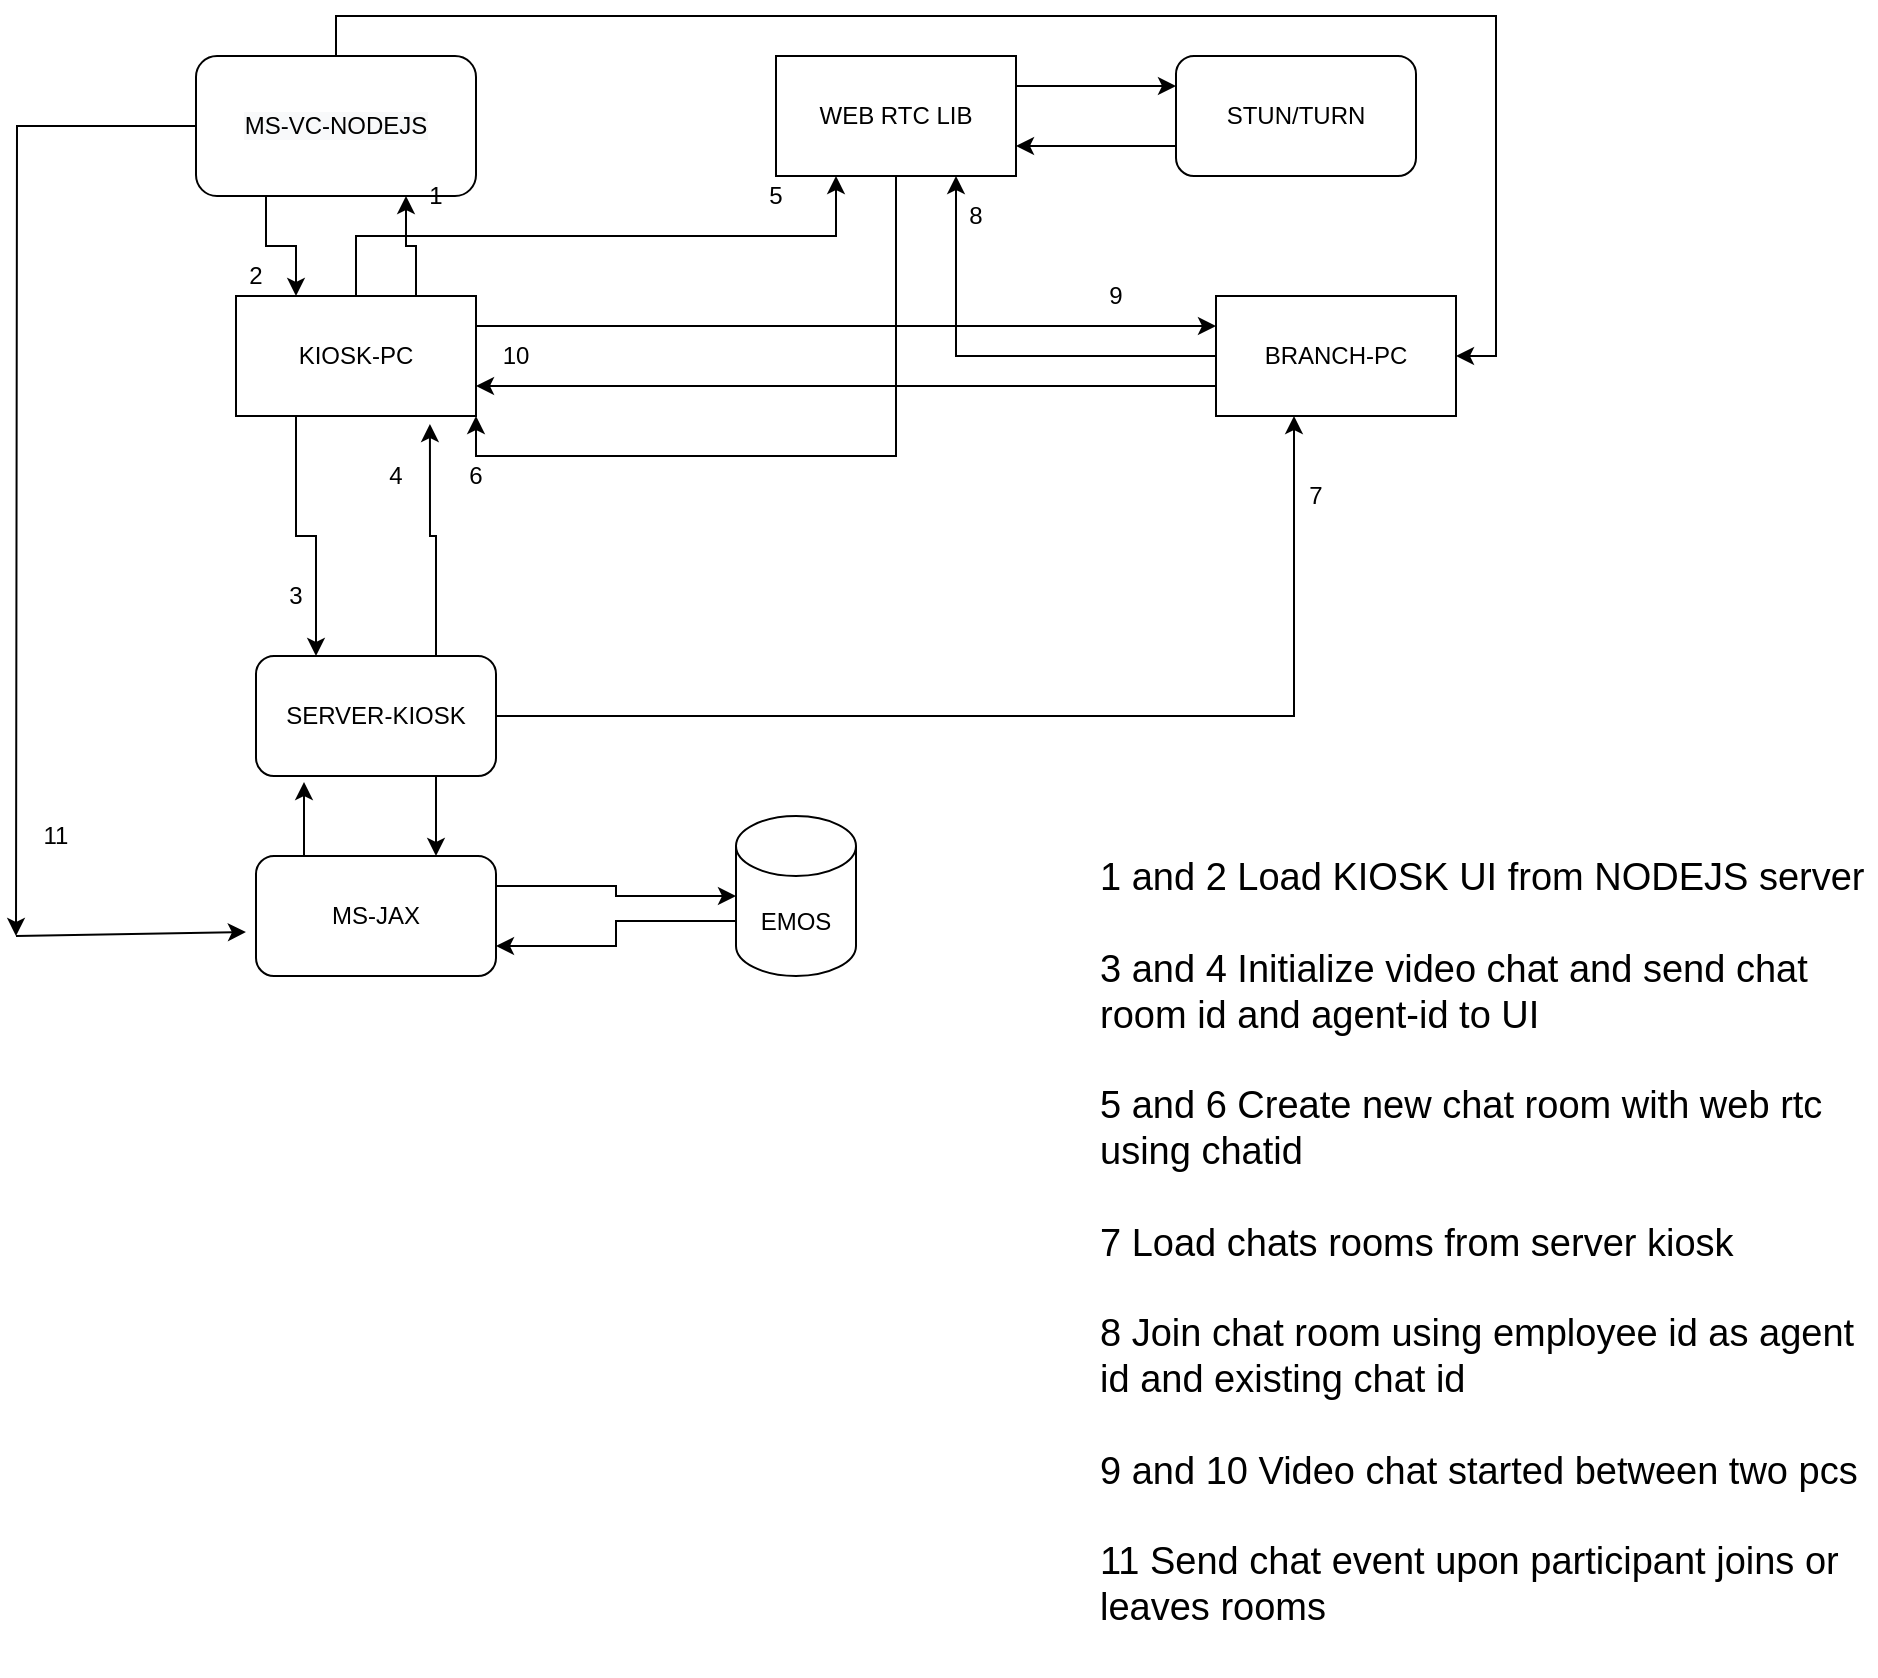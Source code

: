 <mxfile version="14.9.3" type="github">
  <diagram id="C5RBs43oDa-KdzZeNtuy" name="Page-1">
    <mxGraphModel dx="1350" dy="774" grid="1" gridSize="10" guides="1" tooltips="1" connect="1" arrows="1" fold="1" page="1" pageScale="1" pageWidth="827" pageHeight="1169" math="0" shadow="0">
      <root>
        <mxCell id="WIyWlLk6GJQsqaUBKTNV-0" />
        <mxCell id="WIyWlLk6GJQsqaUBKTNV-1" parent="WIyWlLk6GJQsqaUBKTNV-0" />
        <mxCell id="k0vDRmhFAtIJHE76wayA-25" style="edgeStyle=orthogonalEdgeStyle;rounded=0;orthogonalLoop=1;jettySize=auto;html=1;exitX=0;exitY=0.75;exitDx=0;exitDy=0;entryX=1;entryY=0.75;entryDx=0;entryDy=0;" parent="WIyWlLk6GJQsqaUBKTNV-1" source="k0vDRmhFAtIJHE76wayA-1" target="k0vDRmhFAtIJHE76wayA-2" edge="1">
          <mxGeometry relative="1" as="geometry" />
        </mxCell>
        <mxCell id="k0vDRmhFAtIJHE76wayA-53" style="edgeStyle=orthogonalEdgeStyle;rounded=0;orthogonalLoop=1;jettySize=auto;html=1;entryX=0.75;entryY=1;entryDx=0;entryDy=0;" parent="WIyWlLk6GJQsqaUBKTNV-1" source="k0vDRmhFAtIJHE76wayA-1" target="k0vDRmhFAtIJHE76wayA-14" edge="1">
          <mxGeometry relative="1" as="geometry" />
        </mxCell>
        <mxCell id="k0vDRmhFAtIJHE76wayA-1" value="BRANCH-PC" style="rounded=0;whiteSpace=wrap;html=1;" parent="WIyWlLk6GJQsqaUBKTNV-1" vertex="1">
          <mxGeometry x="680" y="190" width="120" height="60" as="geometry" />
        </mxCell>
        <mxCell id="k0vDRmhFAtIJHE76wayA-21" style="edgeStyle=orthogonalEdgeStyle;rounded=0;orthogonalLoop=1;jettySize=auto;html=1;exitX=0.75;exitY=0;exitDx=0;exitDy=0;entryX=0.75;entryY=1;entryDx=0;entryDy=0;" parent="WIyWlLk6GJQsqaUBKTNV-1" source="k0vDRmhFAtIJHE76wayA-2" target="k0vDRmhFAtIJHE76wayA-5" edge="1">
          <mxGeometry relative="1" as="geometry" />
        </mxCell>
        <mxCell id="k0vDRmhFAtIJHE76wayA-23" style="edgeStyle=orthogonalEdgeStyle;rounded=0;orthogonalLoop=1;jettySize=auto;html=1;exitX=1;exitY=0.25;exitDx=0;exitDy=0;entryX=0;entryY=0.25;entryDx=0;entryDy=0;" parent="WIyWlLk6GJQsqaUBKTNV-1" source="k0vDRmhFAtIJHE76wayA-2" target="k0vDRmhFAtIJHE76wayA-1" edge="1">
          <mxGeometry relative="1" as="geometry" />
        </mxCell>
        <mxCell id="k0vDRmhFAtIJHE76wayA-34" style="edgeStyle=orthogonalEdgeStyle;rounded=0;orthogonalLoop=1;jettySize=auto;html=1;exitX=0.25;exitY=1;exitDx=0;exitDy=0;entryX=0.25;entryY=0;entryDx=0;entryDy=0;" parent="WIyWlLk6GJQsqaUBKTNV-1" source="k0vDRmhFAtIJHE76wayA-2" target="k0vDRmhFAtIJHE76wayA-30" edge="1">
          <mxGeometry relative="1" as="geometry" />
        </mxCell>
        <mxCell id="k0vDRmhFAtIJHE76wayA-37" style="edgeStyle=orthogonalEdgeStyle;rounded=0;orthogonalLoop=1;jettySize=auto;html=1;exitX=0.5;exitY=0;exitDx=0;exitDy=0;entryX=0.25;entryY=1;entryDx=0;entryDy=0;" parent="WIyWlLk6GJQsqaUBKTNV-1" source="k0vDRmhFAtIJHE76wayA-2" target="k0vDRmhFAtIJHE76wayA-14" edge="1">
          <mxGeometry relative="1" as="geometry" />
        </mxCell>
        <mxCell id="k0vDRmhFAtIJHE76wayA-2" value="KIOSK-PC" style="rounded=0;whiteSpace=wrap;html=1;" parent="WIyWlLk6GJQsqaUBKTNV-1" vertex="1">
          <mxGeometry x="190" y="190" width="120" height="60" as="geometry" />
        </mxCell>
        <mxCell id="k0vDRmhFAtIJHE76wayA-29" style="edgeStyle=orthogonalEdgeStyle;rounded=0;orthogonalLoop=1;jettySize=auto;html=1;exitX=0;exitY=0;exitDx=0;exitDy=52.5;exitPerimeter=0;entryX=1;entryY=0.75;entryDx=0;entryDy=0;" parent="WIyWlLk6GJQsqaUBKTNV-1" source="k0vDRmhFAtIJHE76wayA-4" target="k0vDRmhFAtIJHE76wayA-6" edge="1">
          <mxGeometry relative="1" as="geometry" />
        </mxCell>
        <mxCell id="k0vDRmhFAtIJHE76wayA-4" value="EMOS" style="shape=cylinder3;whiteSpace=wrap;html=1;boundedLbl=1;backgroundOutline=1;size=15;" parent="WIyWlLk6GJQsqaUBKTNV-1" vertex="1">
          <mxGeometry x="440" y="450" width="60" height="80" as="geometry" />
        </mxCell>
        <mxCell id="k0vDRmhFAtIJHE76wayA-20" style="edgeStyle=orthogonalEdgeStyle;rounded=0;orthogonalLoop=1;jettySize=auto;html=1;exitX=0.25;exitY=1;exitDx=0;exitDy=0;entryX=0.25;entryY=0;entryDx=0;entryDy=0;" parent="WIyWlLk6GJQsqaUBKTNV-1" source="k0vDRmhFAtIJHE76wayA-5" target="k0vDRmhFAtIJHE76wayA-2" edge="1">
          <mxGeometry relative="1" as="geometry" />
        </mxCell>
        <mxCell id="k0vDRmhFAtIJHE76wayA-55" style="edgeStyle=orthogonalEdgeStyle;rounded=0;orthogonalLoop=1;jettySize=auto;html=1;exitX=0.5;exitY=0;exitDx=0;exitDy=0;entryX=1;entryY=0.5;entryDx=0;entryDy=0;" parent="WIyWlLk6GJQsqaUBKTNV-1" source="k0vDRmhFAtIJHE76wayA-5" target="k0vDRmhFAtIJHE76wayA-1" edge="1">
          <mxGeometry relative="1" as="geometry" />
        </mxCell>
        <mxCell id="k0vDRmhFAtIJHE76wayA-60" style="edgeStyle=orthogonalEdgeStyle;rounded=0;orthogonalLoop=1;jettySize=auto;html=1;" parent="WIyWlLk6GJQsqaUBKTNV-1" source="k0vDRmhFAtIJHE76wayA-5" edge="1">
          <mxGeometry relative="1" as="geometry">
            <mxPoint x="80" y="510" as="targetPoint" />
          </mxGeometry>
        </mxCell>
        <mxCell id="k0vDRmhFAtIJHE76wayA-5" value="&lt;meta charset=&quot;utf-8&quot;&gt;&lt;span style=&quot;color: rgb(0, 0, 0); font-family: helvetica; font-size: 12px; font-style: normal; font-weight: 400; letter-spacing: normal; text-align: center; text-indent: 0px; text-transform: none; word-spacing: 0px; background-color: rgb(248, 249, 250); display: inline; float: none;&quot;&gt;MS-VC-NODEJS&lt;/span&gt;" style="rounded=1;whiteSpace=wrap;html=1;" parent="WIyWlLk6GJQsqaUBKTNV-1" vertex="1">
          <mxGeometry x="170" y="70" width="140" height="70" as="geometry" />
        </mxCell>
        <mxCell id="k0vDRmhFAtIJHE76wayA-27" style="edgeStyle=orthogonalEdgeStyle;rounded=0;orthogonalLoop=1;jettySize=auto;html=1;exitX=1;exitY=0.25;exitDx=0;exitDy=0;" parent="WIyWlLk6GJQsqaUBKTNV-1" source="k0vDRmhFAtIJHE76wayA-6" target="k0vDRmhFAtIJHE76wayA-4" edge="1">
          <mxGeometry relative="1" as="geometry" />
        </mxCell>
        <mxCell id="k0vDRmhFAtIJHE76wayA-31" style="edgeStyle=orthogonalEdgeStyle;rounded=0;orthogonalLoop=1;jettySize=auto;html=1;exitX=0.25;exitY=0;exitDx=0;exitDy=0;entryX=0.2;entryY=1.05;entryDx=0;entryDy=0;entryPerimeter=0;" parent="WIyWlLk6GJQsqaUBKTNV-1" source="k0vDRmhFAtIJHE76wayA-6" target="k0vDRmhFAtIJHE76wayA-30" edge="1">
          <mxGeometry relative="1" as="geometry" />
        </mxCell>
        <mxCell id="k0vDRmhFAtIJHE76wayA-6" value="&lt;span&gt;MS-JAX&lt;/span&gt;" style="rounded=1;whiteSpace=wrap;html=1;" parent="WIyWlLk6GJQsqaUBKTNV-1" vertex="1">
          <mxGeometry x="200" y="470" width="120" height="60" as="geometry" />
        </mxCell>
        <mxCell id="k0vDRmhFAtIJHE76wayA-19" style="edgeStyle=orthogonalEdgeStyle;rounded=0;orthogonalLoop=1;jettySize=auto;html=1;exitX=0;exitY=0.75;exitDx=0;exitDy=0;entryX=1;entryY=0.75;entryDx=0;entryDy=0;" parent="WIyWlLk6GJQsqaUBKTNV-1" source="k0vDRmhFAtIJHE76wayA-7" target="k0vDRmhFAtIJHE76wayA-14" edge="1">
          <mxGeometry relative="1" as="geometry" />
        </mxCell>
        <mxCell id="k0vDRmhFAtIJHE76wayA-7" value="STUN/TURN" style="rounded=1;whiteSpace=wrap;html=1;" parent="WIyWlLk6GJQsqaUBKTNV-1" vertex="1">
          <mxGeometry x="660" y="70" width="120" height="60" as="geometry" />
        </mxCell>
        <mxCell id="k0vDRmhFAtIJHE76wayA-18" style="edgeStyle=orthogonalEdgeStyle;rounded=0;orthogonalLoop=1;jettySize=auto;html=1;exitX=1;exitY=0.25;exitDx=0;exitDy=0;entryX=0;entryY=0.25;entryDx=0;entryDy=0;" parent="WIyWlLk6GJQsqaUBKTNV-1" source="k0vDRmhFAtIJHE76wayA-14" target="k0vDRmhFAtIJHE76wayA-7" edge="1">
          <mxGeometry relative="1" as="geometry" />
        </mxCell>
        <mxCell id="k0vDRmhFAtIJHE76wayA-38" style="edgeStyle=orthogonalEdgeStyle;rounded=0;orthogonalLoop=1;jettySize=auto;html=1;exitX=0.5;exitY=1;exitDx=0;exitDy=0;entryX=1;entryY=1;entryDx=0;entryDy=0;" parent="WIyWlLk6GJQsqaUBKTNV-1" source="k0vDRmhFAtIJHE76wayA-14" target="k0vDRmhFAtIJHE76wayA-2" edge="1">
          <mxGeometry relative="1" as="geometry" />
        </mxCell>
        <mxCell id="k0vDRmhFAtIJHE76wayA-14" value="WEB RTC LIB" style="rounded=0;whiteSpace=wrap;html=1;" parent="WIyWlLk6GJQsqaUBKTNV-1" vertex="1">
          <mxGeometry x="460" y="70" width="120" height="60" as="geometry" />
        </mxCell>
        <mxCell id="k0vDRmhFAtIJHE76wayA-32" style="edgeStyle=orthogonalEdgeStyle;rounded=0;orthogonalLoop=1;jettySize=auto;html=1;exitX=0.75;exitY=1;exitDx=0;exitDy=0;entryX=0.75;entryY=0;entryDx=0;entryDy=0;" parent="WIyWlLk6GJQsqaUBKTNV-1" source="k0vDRmhFAtIJHE76wayA-30" target="k0vDRmhFAtIJHE76wayA-6" edge="1">
          <mxGeometry relative="1" as="geometry" />
        </mxCell>
        <mxCell id="k0vDRmhFAtIJHE76wayA-36" style="edgeStyle=orthogonalEdgeStyle;rounded=0;orthogonalLoop=1;jettySize=auto;html=1;exitX=0.75;exitY=0;exitDx=0;exitDy=0;entryX=0.808;entryY=1.067;entryDx=0;entryDy=0;entryPerimeter=0;" parent="WIyWlLk6GJQsqaUBKTNV-1" source="k0vDRmhFAtIJHE76wayA-30" target="k0vDRmhFAtIJHE76wayA-2" edge="1">
          <mxGeometry relative="1" as="geometry" />
        </mxCell>
        <mxCell id="k0vDRmhFAtIJHE76wayA-64" style="edgeStyle=orthogonalEdgeStyle;rounded=0;orthogonalLoop=1;jettySize=auto;html=1;exitX=1;exitY=0.5;exitDx=0;exitDy=0;entryX=0.325;entryY=1;entryDx=0;entryDy=0;entryPerimeter=0;" parent="WIyWlLk6GJQsqaUBKTNV-1" source="k0vDRmhFAtIJHE76wayA-30" target="k0vDRmhFAtIJHE76wayA-1" edge="1">
          <mxGeometry relative="1" as="geometry" />
        </mxCell>
        <mxCell id="k0vDRmhFAtIJHE76wayA-30" value="SERVER-KIOSK" style="rounded=1;whiteSpace=wrap;html=1;" parent="WIyWlLk6GJQsqaUBKTNV-1" vertex="1">
          <mxGeometry x="200" y="370" width="120" height="60" as="geometry" />
        </mxCell>
        <mxCell id="k0vDRmhFAtIJHE76wayA-39" value="3" style="text;html=1;strokeColor=none;fillColor=none;align=center;verticalAlign=middle;whiteSpace=wrap;rounded=0;" parent="WIyWlLk6GJQsqaUBKTNV-1" vertex="1">
          <mxGeometry x="200" y="330" width="40" height="20" as="geometry" />
        </mxCell>
        <mxCell id="k0vDRmhFAtIJHE76wayA-40" value="4" style="text;html=1;strokeColor=none;fillColor=none;align=center;verticalAlign=middle;whiteSpace=wrap;rounded=0;" parent="WIyWlLk6GJQsqaUBKTNV-1" vertex="1">
          <mxGeometry x="250" y="270" width="40" height="20" as="geometry" />
        </mxCell>
        <mxCell id="k0vDRmhFAtIJHE76wayA-41" value="1" style="text;html=1;strokeColor=none;fillColor=none;align=center;verticalAlign=middle;whiteSpace=wrap;rounded=0;" parent="WIyWlLk6GJQsqaUBKTNV-1" vertex="1">
          <mxGeometry x="270" y="130" width="40" height="20" as="geometry" />
        </mxCell>
        <mxCell id="k0vDRmhFAtIJHE76wayA-42" value="2" style="text;html=1;strokeColor=none;fillColor=none;align=center;verticalAlign=middle;whiteSpace=wrap;rounded=0;" parent="WIyWlLk6GJQsqaUBKTNV-1" vertex="1">
          <mxGeometry x="180" y="170" width="40" height="20" as="geometry" />
        </mxCell>
        <mxCell id="k0vDRmhFAtIJHE76wayA-43" value="5" style="text;html=1;strokeColor=none;fillColor=none;align=center;verticalAlign=middle;whiteSpace=wrap;rounded=0;" parent="WIyWlLk6GJQsqaUBKTNV-1" vertex="1">
          <mxGeometry x="440" y="130" width="40" height="20" as="geometry" />
        </mxCell>
        <mxCell id="k0vDRmhFAtIJHE76wayA-45" value="6" style="text;html=1;strokeColor=none;fillColor=none;align=center;verticalAlign=middle;whiteSpace=wrap;rounded=0;" parent="WIyWlLk6GJQsqaUBKTNV-1" vertex="1">
          <mxGeometry x="290" y="270" width="40" height="20" as="geometry" />
        </mxCell>
        <mxCell id="k0vDRmhFAtIJHE76wayA-49" value="9" style="text;html=1;strokeColor=none;fillColor=none;align=center;verticalAlign=middle;whiteSpace=wrap;rounded=0;" parent="WIyWlLk6GJQsqaUBKTNV-1" vertex="1">
          <mxGeometry x="610" y="180" width="40" height="20" as="geometry" />
        </mxCell>
        <mxCell id="k0vDRmhFAtIJHE76wayA-50" value="10" style="text;html=1;strokeColor=none;fillColor=none;align=center;verticalAlign=middle;whiteSpace=wrap;rounded=0;" parent="WIyWlLk6GJQsqaUBKTNV-1" vertex="1">
          <mxGeometry x="310" y="210" width="40" height="20" as="geometry" />
        </mxCell>
        <mxCell id="k0vDRmhFAtIJHE76wayA-54" value="8" style="text;html=1;strokeColor=none;fillColor=none;align=center;verticalAlign=middle;whiteSpace=wrap;rounded=0;" parent="WIyWlLk6GJQsqaUBKTNV-1" vertex="1">
          <mxGeometry x="540" y="140" width="40" height="20" as="geometry" />
        </mxCell>
        <mxCell id="k0vDRmhFAtIJHE76wayA-61" value="" style="endArrow=classic;html=1;entryX=-0.042;entryY=0.633;entryDx=0;entryDy=0;entryPerimeter=0;" parent="WIyWlLk6GJQsqaUBKTNV-1" target="k0vDRmhFAtIJHE76wayA-6" edge="1">
          <mxGeometry width="50" height="50" relative="1" as="geometry">
            <mxPoint x="80" y="510" as="sourcePoint" />
            <mxPoint x="440" y="210" as="targetPoint" />
          </mxGeometry>
        </mxCell>
        <mxCell id="k0vDRmhFAtIJHE76wayA-62" value="11" style="text;html=1;strokeColor=none;fillColor=none;align=center;verticalAlign=middle;whiteSpace=wrap;rounded=0;" parent="WIyWlLk6GJQsqaUBKTNV-1" vertex="1">
          <mxGeometry x="80" y="450" width="40" height="20" as="geometry" />
        </mxCell>
        <mxCell id="k0vDRmhFAtIJHE76wayA-63" value="1 and 2 Load KIOSK UI from NODEJS server&lt;br&gt;&lt;br style=&quot;font-size: 19px&quot;&gt;3 and 4 Initialize video chat and send chat room id and agent-id to UI&lt;br&gt;&lt;br style=&quot;font-size: 19px&quot;&gt;5 and 6 Create new chat room with web rtc using chatid&lt;br&gt;&lt;br style=&quot;font-size: 19px&quot;&gt;7 Load chats rooms from server kiosk&lt;br&gt;&lt;br style=&quot;font-size: 19px&quot;&gt;8 Join chat room using employee id as agent id and existing chat id&lt;br&gt;&lt;br style=&quot;font-size: 19px&quot;&gt;9 and 10 Video chat started between two pcs&lt;br&gt;&lt;br style=&quot;font-size: 19px&quot;&gt;11 Send chat event upon participant joins or leaves rooms&lt;br style=&quot;font-size: 19px&quot;&gt;&amp;nbsp;" style="text;html=1;strokeColor=none;fillColor=none;align=left;verticalAlign=middle;whiteSpace=wrap;rounded=0;fontSize=19;fontFamily=Helvetica;" parent="WIyWlLk6GJQsqaUBKTNV-1" vertex="1">
          <mxGeometry x="620" y="470" width="390" height="410" as="geometry" />
        </mxCell>
        <mxCell id="k0vDRmhFAtIJHE76wayA-65" value="7" style="text;html=1;strokeColor=none;fillColor=none;align=center;verticalAlign=middle;whiteSpace=wrap;rounded=0;" parent="WIyWlLk6GJQsqaUBKTNV-1" vertex="1">
          <mxGeometry x="710" y="280" width="40" height="20" as="geometry" />
        </mxCell>
      </root>
    </mxGraphModel>
  </diagram>
</mxfile>
